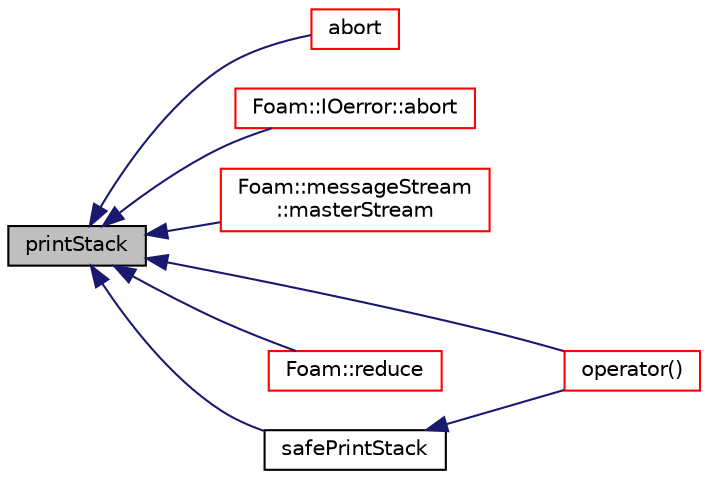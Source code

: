 digraph "printStack"
{
  bgcolor="transparent";
  edge [fontname="Helvetica",fontsize="10",labelfontname="Helvetica",labelfontsize="10"];
  node [fontname="Helvetica",fontsize="10",shape=record];
  rankdir="LR";
  Node1 [label="printStack",height=0.2,width=0.4,color="black", fillcolor="grey75", style="filled", fontcolor="black"];
  Node1 -> Node2 [dir="back",color="midnightblue",fontsize="10",style="solid",fontname="Helvetica"];
  Node2 [label="abort",height=0.2,width=0.4,color="red",URL="$a00684.html#ac54f53dc342019e8db34f4aa581a5792",tooltip="Abort : used to stop code for fatal errors. "];
  Node1 -> Node3 [dir="back",color="midnightblue",fontsize="10",style="solid",fontname="Helvetica"];
  Node3 [label="Foam::IOerror::abort",height=0.2,width=0.4,color="red",URL="$a01191.html#ac54f53dc342019e8db34f4aa581a5792",tooltip="Abort : used to stop code for fatal errors. "];
  Node1 -> Node4 [dir="back",color="midnightblue",fontsize="10",style="solid",fontname="Helvetica"];
  Node4 [label="Foam::messageStream\l::masterStream",height=0.2,width=0.4,color="red",URL="$a01515.html#a0edcebd1d86ac65765e16f155d17b351",tooltip="Convert to OSstream. "];
  Node1 -> Node5 [dir="back",color="midnightblue",fontsize="10",style="solid",fontname="Helvetica"];
  Node5 [label="operator()",height=0.2,width=0.4,color="red",URL="$a00684.html#a51e360c35a2d5e72afca4ea370bc04fb",tooltip="Explicitly convert to OSstream for << operations. "];
  Node1 -> Node6 [dir="back",color="midnightblue",fontsize="10",style="solid",fontname="Helvetica"];
  Node6 [label="Foam::reduce",height=0.2,width=0.4,color="red",URL="$a10974.html#a7ffd6af4acc2eb9ba72ee296b5ecda23"];
  Node1 -> Node7 [dir="back",color="midnightblue",fontsize="10",style="solid",fontname="Helvetica"];
  Node7 [label="safePrintStack",height=0.2,width=0.4,color="black",URL="$a00684.html#aacf3aec29a7125f9519869c3b7b8bfe4",tooltip="Helper function to print a stack (if OpenFOAM IO not yet. "];
  Node7 -> Node5 [dir="back",color="midnightblue",fontsize="10",style="solid",fontname="Helvetica"];
}
